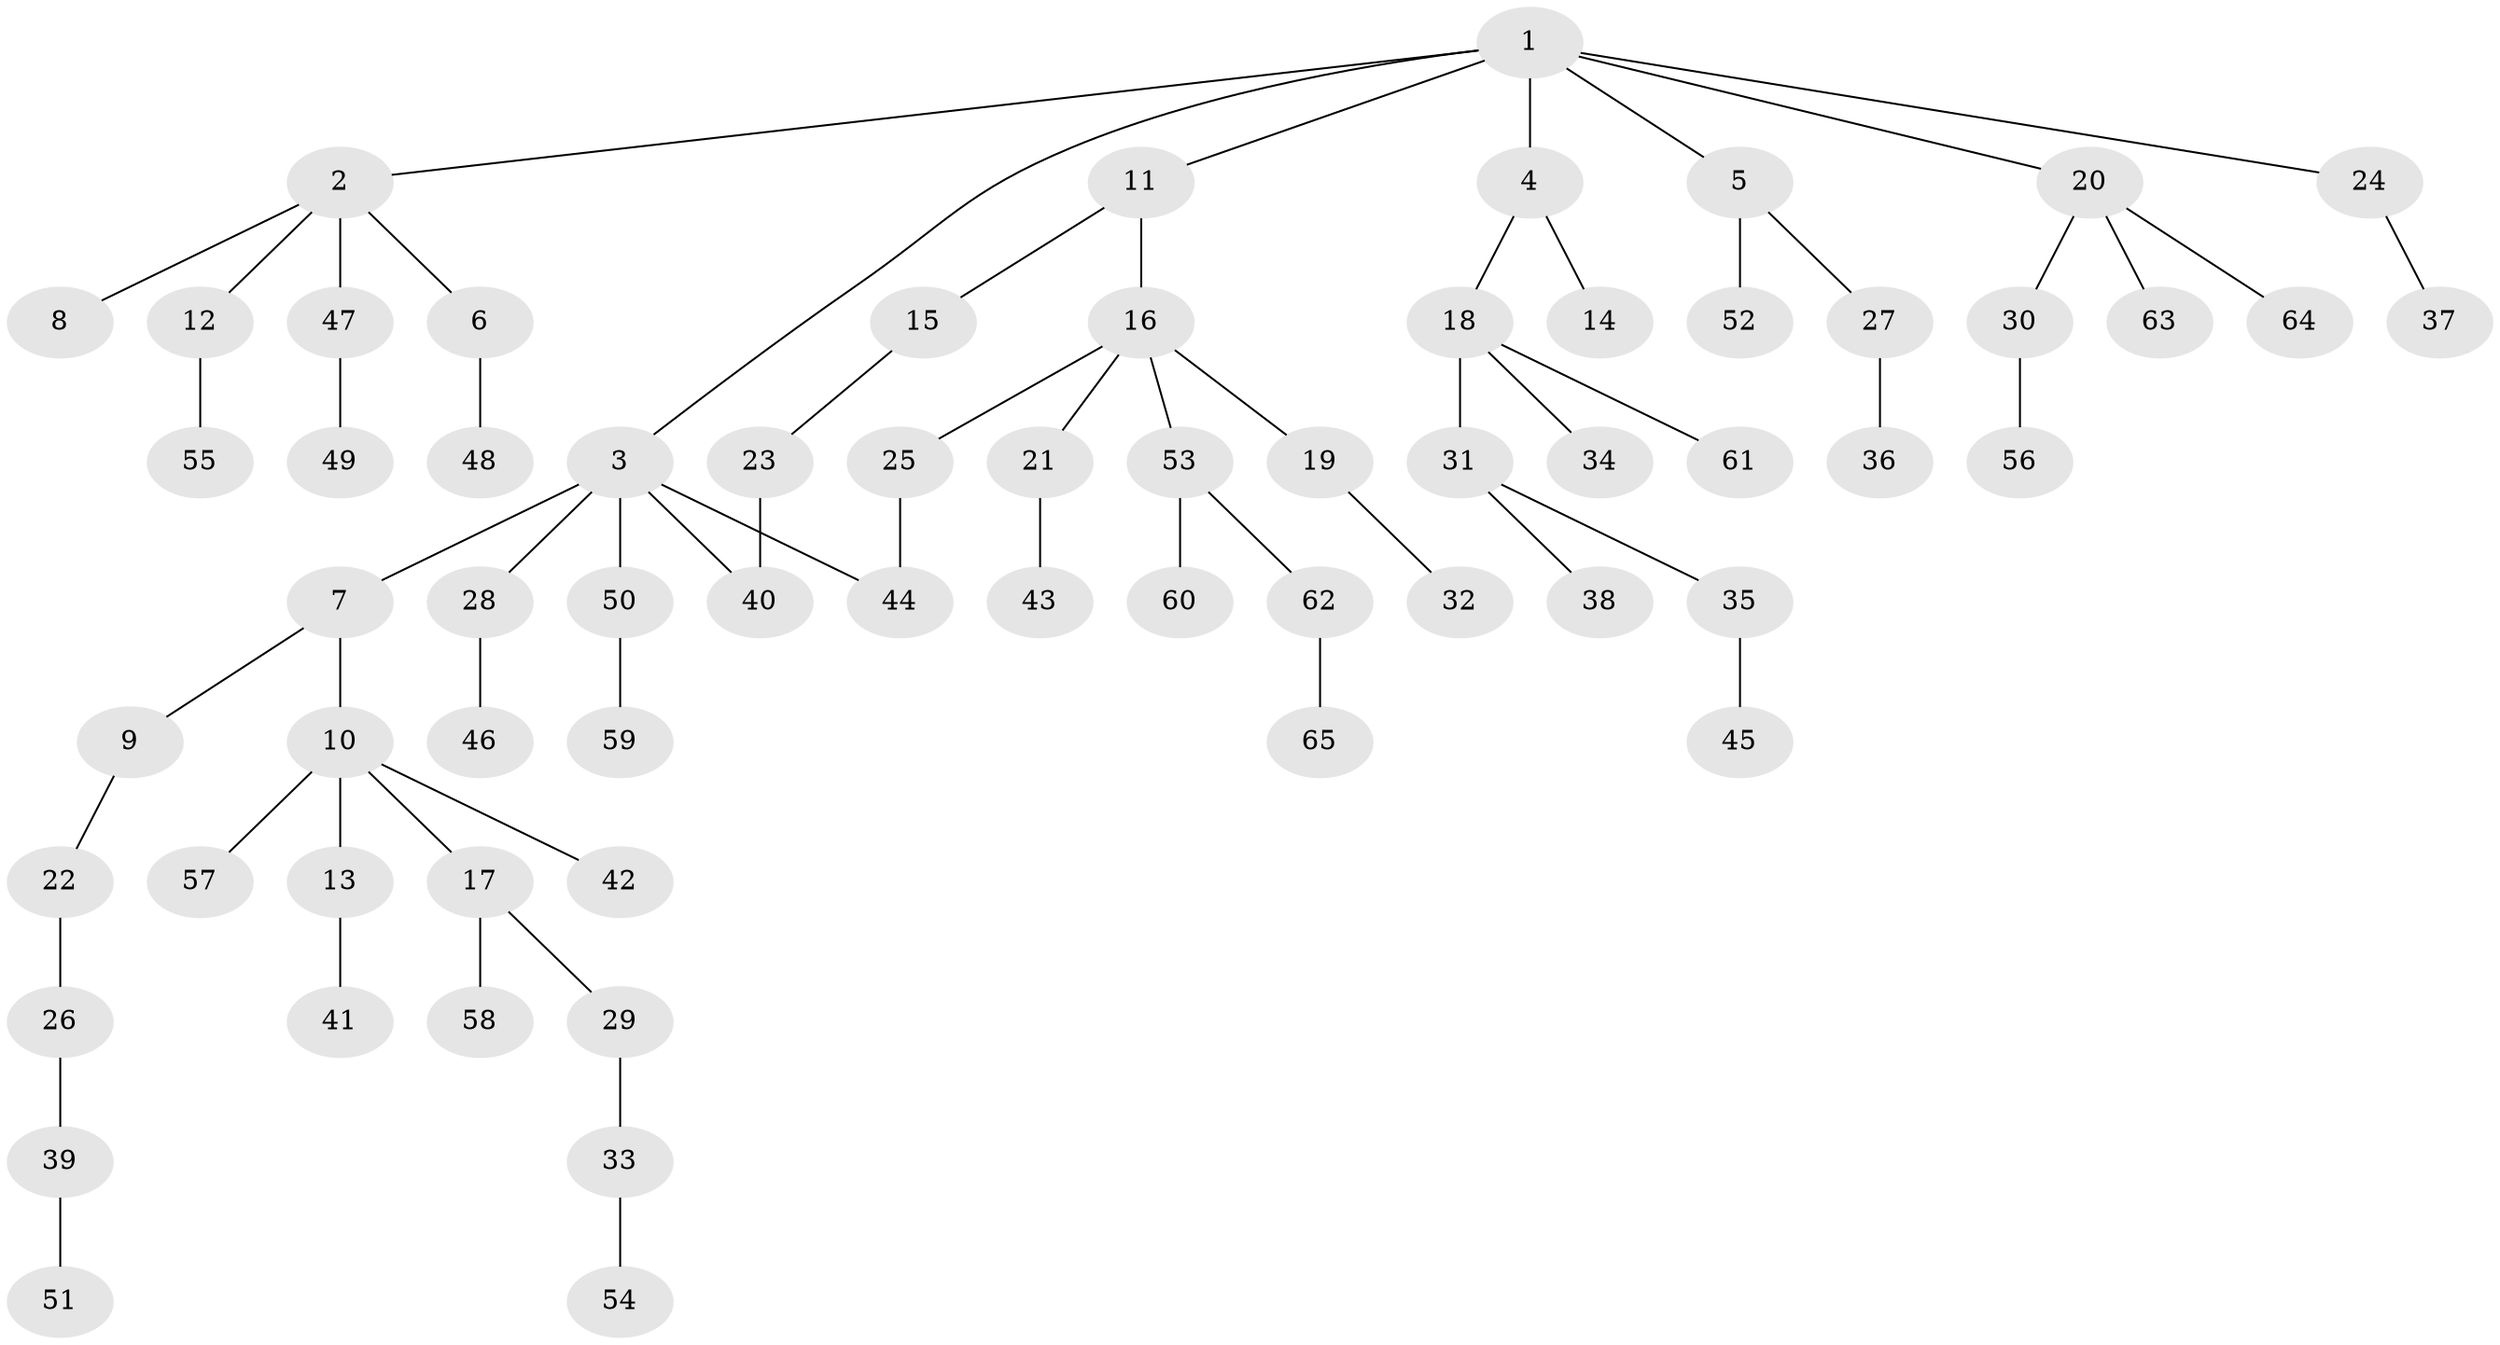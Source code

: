 // Generated by graph-tools (version 1.1) at 2025/01/03/09/25 03:01:01]
// undirected, 65 vertices, 66 edges
graph export_dot {
graph [start="1"]
  node [color=gray90,style=filled];
  1;
  2;
  3;
  4;
  5;
  6;
  7;
  8;
  9;
  10;
  11;
  12;
  13;
  14;
  15;
  16;
  17;
  18;
  19;
  20;
  21;
  22;
  23;
  24;
  25;
  26;
  27;
  28;
  29;
  30;
  31;
  32;
  33;
  34;
  35;
  36;
  37;
  38;
  39;
  40;
  41;
  42;
  43;
  44;
  45;
  46;
  47;
  48;
  49;
  50;
  51;
  52;
  53;
  54;
  55;
  56;
  57;
  58;
  59;
  60;
  61;
  62;
  63;
  64;
  65;
  1 -- 2;
  1 -- 3;
  1 -- 4;
  1 -- 5;
  1 -- 11;
  1 -- 20;
  1 -- 24;
  2 -- 6;
  2 -- 8;
  2 -- 12;
  2 -- 47;
  3 -- 7;
  3 -- 28;
  3 -- 40;
  3 -- 50;
  3 -- 44;
  4 -- 14;
  4 -- 18;
  5 -- 27;
  5 -- 52;
  6 -- 48;
  7 -- 9;
  7 -- 10;
  9 -- 22;
  10 -- 13;
  10 -- 17;
  10 -- 42;
  10 -- 57;
  11 -- 15;
  11 -- 16;
  12 -- 55;
  13 -- 41;
  15 -- 23;
  16 -- 19;
  16 -- 21;
  16 -- 25;
  16 -- 53;
  17 -- 29;
  17 -- 58;
  18 -- 31;
  18 -- 34;
  18 -- 61;
  19 -- 32;
  20 -- 30;
  20 -- 63;
  20 -- 64;
  21 -- 43;
  22 -- 26;
  23 -- 40;
  24 -- 37;
  25 -- 44;
  26 -- 39;
  27 -- 36;
  28 -- 46;
  29 -- 33;
  30 -- 56;
  31 -- 35;
  31 -- 38;
  33 -- 54;
  35 -- 45;
  39 -- 51;
  47 -- 49;
  50 -- 59;
  53 -- 60;
  53 -- 62;
  62 -- 65;
}

